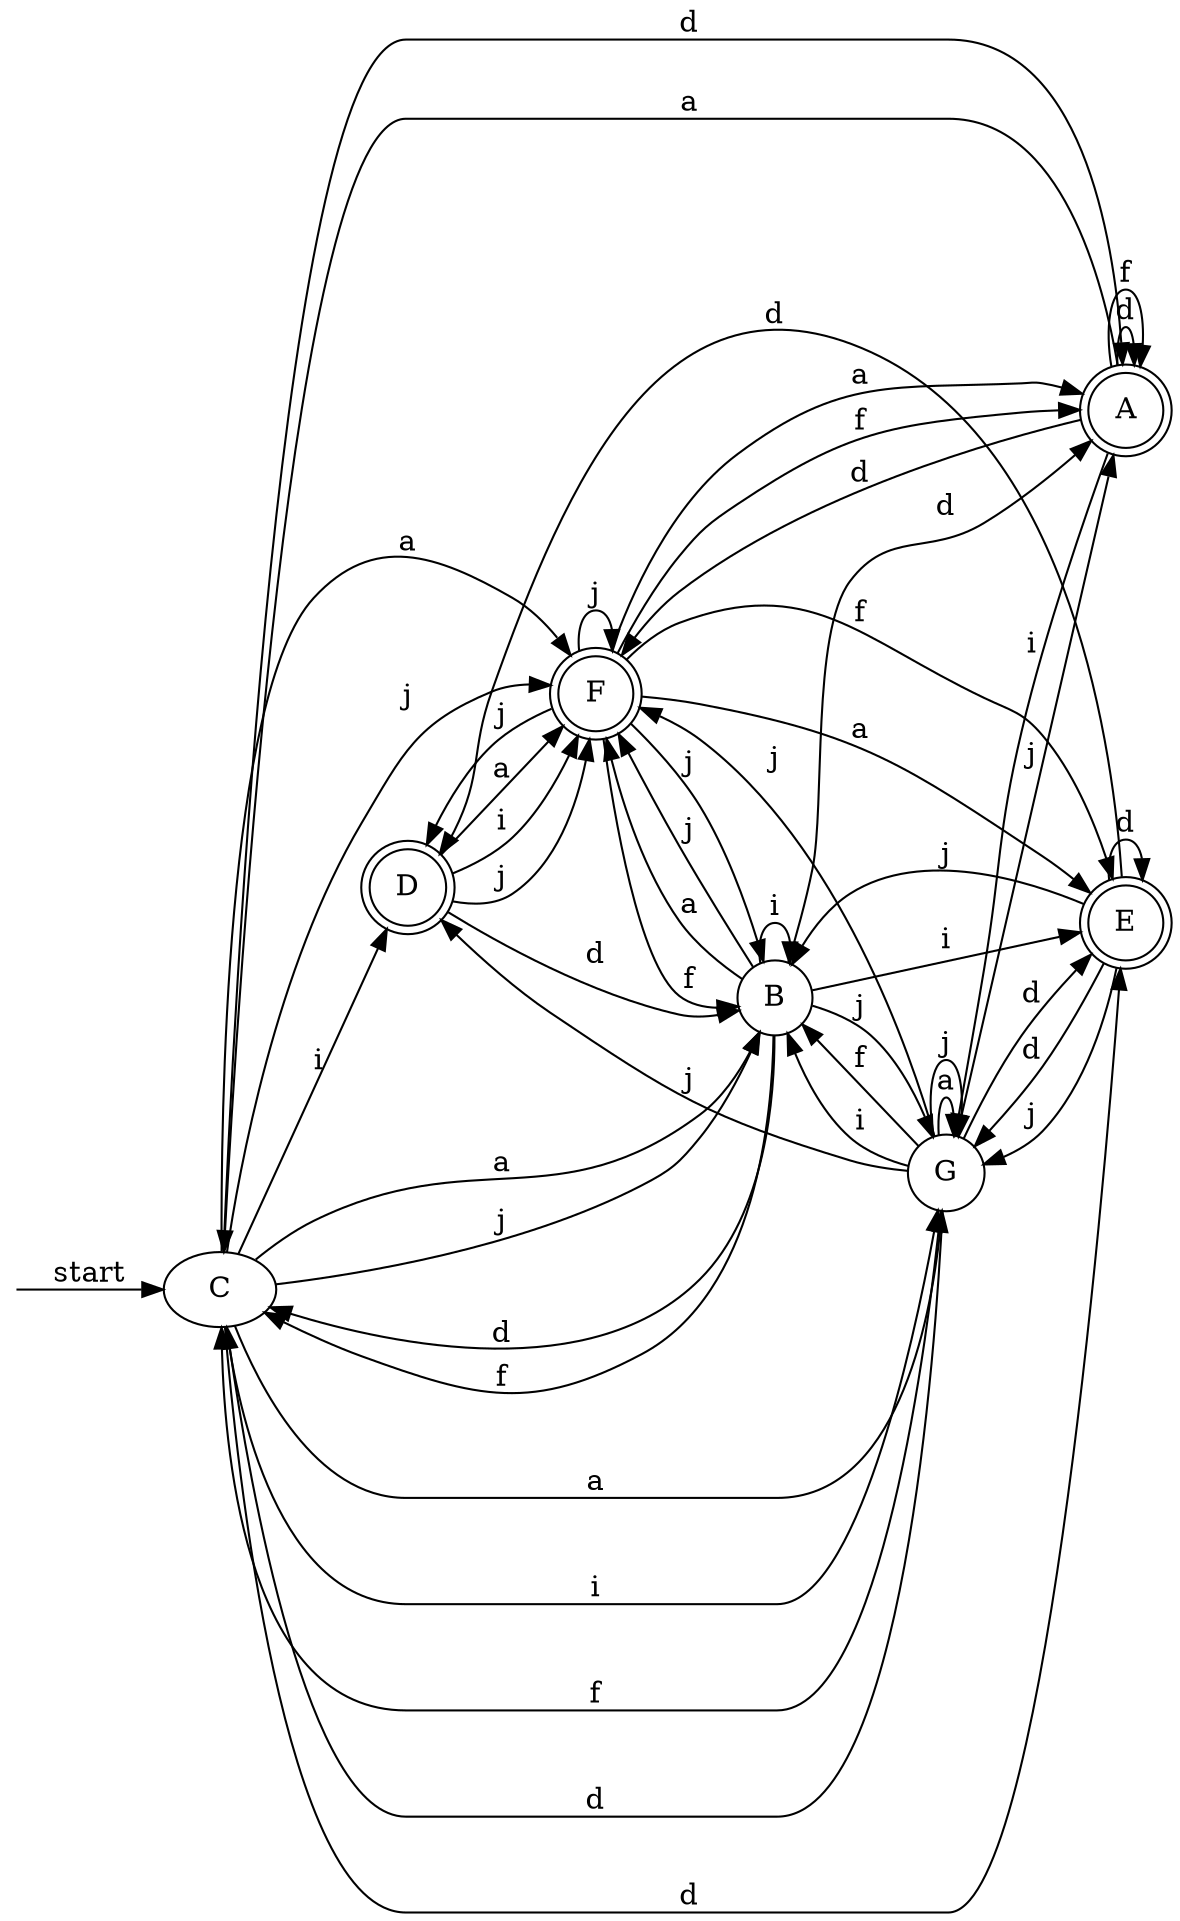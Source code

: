 digraph nfa {
    rankdir = LR;
    __start [style = invis, shape = point];
    __start -> "C" [ label = "start" ];
    node [shape = doublecircle]; "D" "A" "F" "E"
    node [shape = circle];
    "C" -> "B" [ label = "a" ];
    "C" -> "G" [ label = "a" ];
    "C" -> "F" [ label = "a" ];
    "C" -> "D" [ label = "i" ];
    "C" -> "G" [ label = "i" ];
    "B" -> "C" [ label = "d" ];
    "B" -> "A" [ label = "d" ];
    "G" -> "G" [ label = "a" ];
    "E" -> "E" [ label = "d" ];
    "E" -> "G" [ label = "d" ];
    "E" -> "D" [ label = "d" ];
    "D" -> "F" [ label = "a" ];
    "A" -> "F" [ label = "d" ];
    "A" -> "A" [ label = "d" ];
    "G" -> "B" [ label = "f" ];
    "G" -> "C" [ label = "f" ];
    "D" -> "F" [ label = "i" ];
    "C" -> "F" [ label = "j" ];
    "C" -> "B" [ label = "j" ];
    "D" -> "B" [ label = "d" ];
    "A" -> "C" [ label = "a" ];
    "F" -> "E" [ label = "f" ];
    "F" -> "B" [ label = "f" ];
    "F" -> "A" [ label = "f" ];
    "F" -> "F" [ label = "j" ];
    "F" -> "D" [ label = "j" ];
    "F" -> "B" [ label = "j" ];
    "E" -> "G" [ label = "j" ];
    "E" -> "B" [ label = "j" ];
    "A" -> "A" [ label = "f" ];
    "F" -> "A" [ label = "a" ];
    "F" -> "E" [ label = "a" ];
    "G" -> "E" [ label = "d" ];
    "G" -> "C" [ label = "d" ];
    "D" -> "F" [ label = "j" ];
    "G" -> "G" [ label = "j" ];
    "G" -> "A" [ label = "j" ];
    "G" -> "F" [ label = "j" ];
    "G" -> "D" [ label = "j" ];
    "G" -> "B" [ label = "i" ];
    "C" -> "E" [ label = "d" ];
    "C" -> "A" [ label = "d" ];
    "B" -> "B" [ label = "i" ];
    "B" -> "E" [ label = "i" ];
    "B" -> "C" [ label = "f" ];
    "B" -> "F" [ label = "j" ];
    "B" -> "G" [ label = "j" ];
    "B" -> "F" [ label = "a" ];
    "A" -> "G" [ label = "i" ];
}
